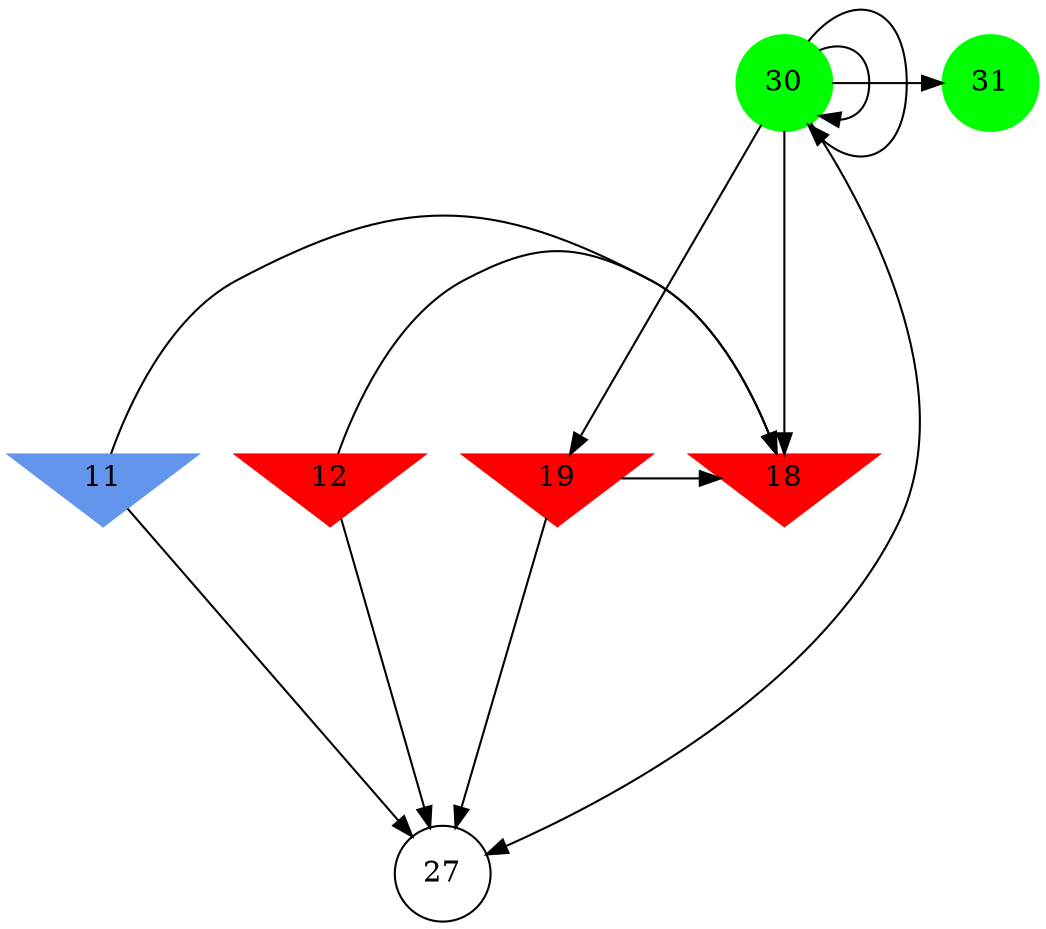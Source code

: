 digraph brain {
	ranksep=2.0;
	11 [shape=invtriangle,style=filled,color=cornflowerblue];
	12 [shape=invtriangle,style=filled,color=red];
	18 [shape=invtriangle,style=filled,color=red];
	19 [shape=invtriangle,style=filled,color=red];
	27 [shape=circle,color=black];
	30 [shape=circle,style=filled,color=green];
	31 [shape=circle,style=filled,color=green];
	12	->	18;
	12	->	27;
	11	->	18;
	11	->	27;
	19	->	18;
	19	->	27;
	30	->	18;
	30	->	27;
	30	->	19;
	30	->	31;
	30	->	30;
	30	->	30;
	{ rank=same; 11; 12; 18; 19; }
	{ rank=same; 27; }
	{ rank=same; 30; 31; }
}
